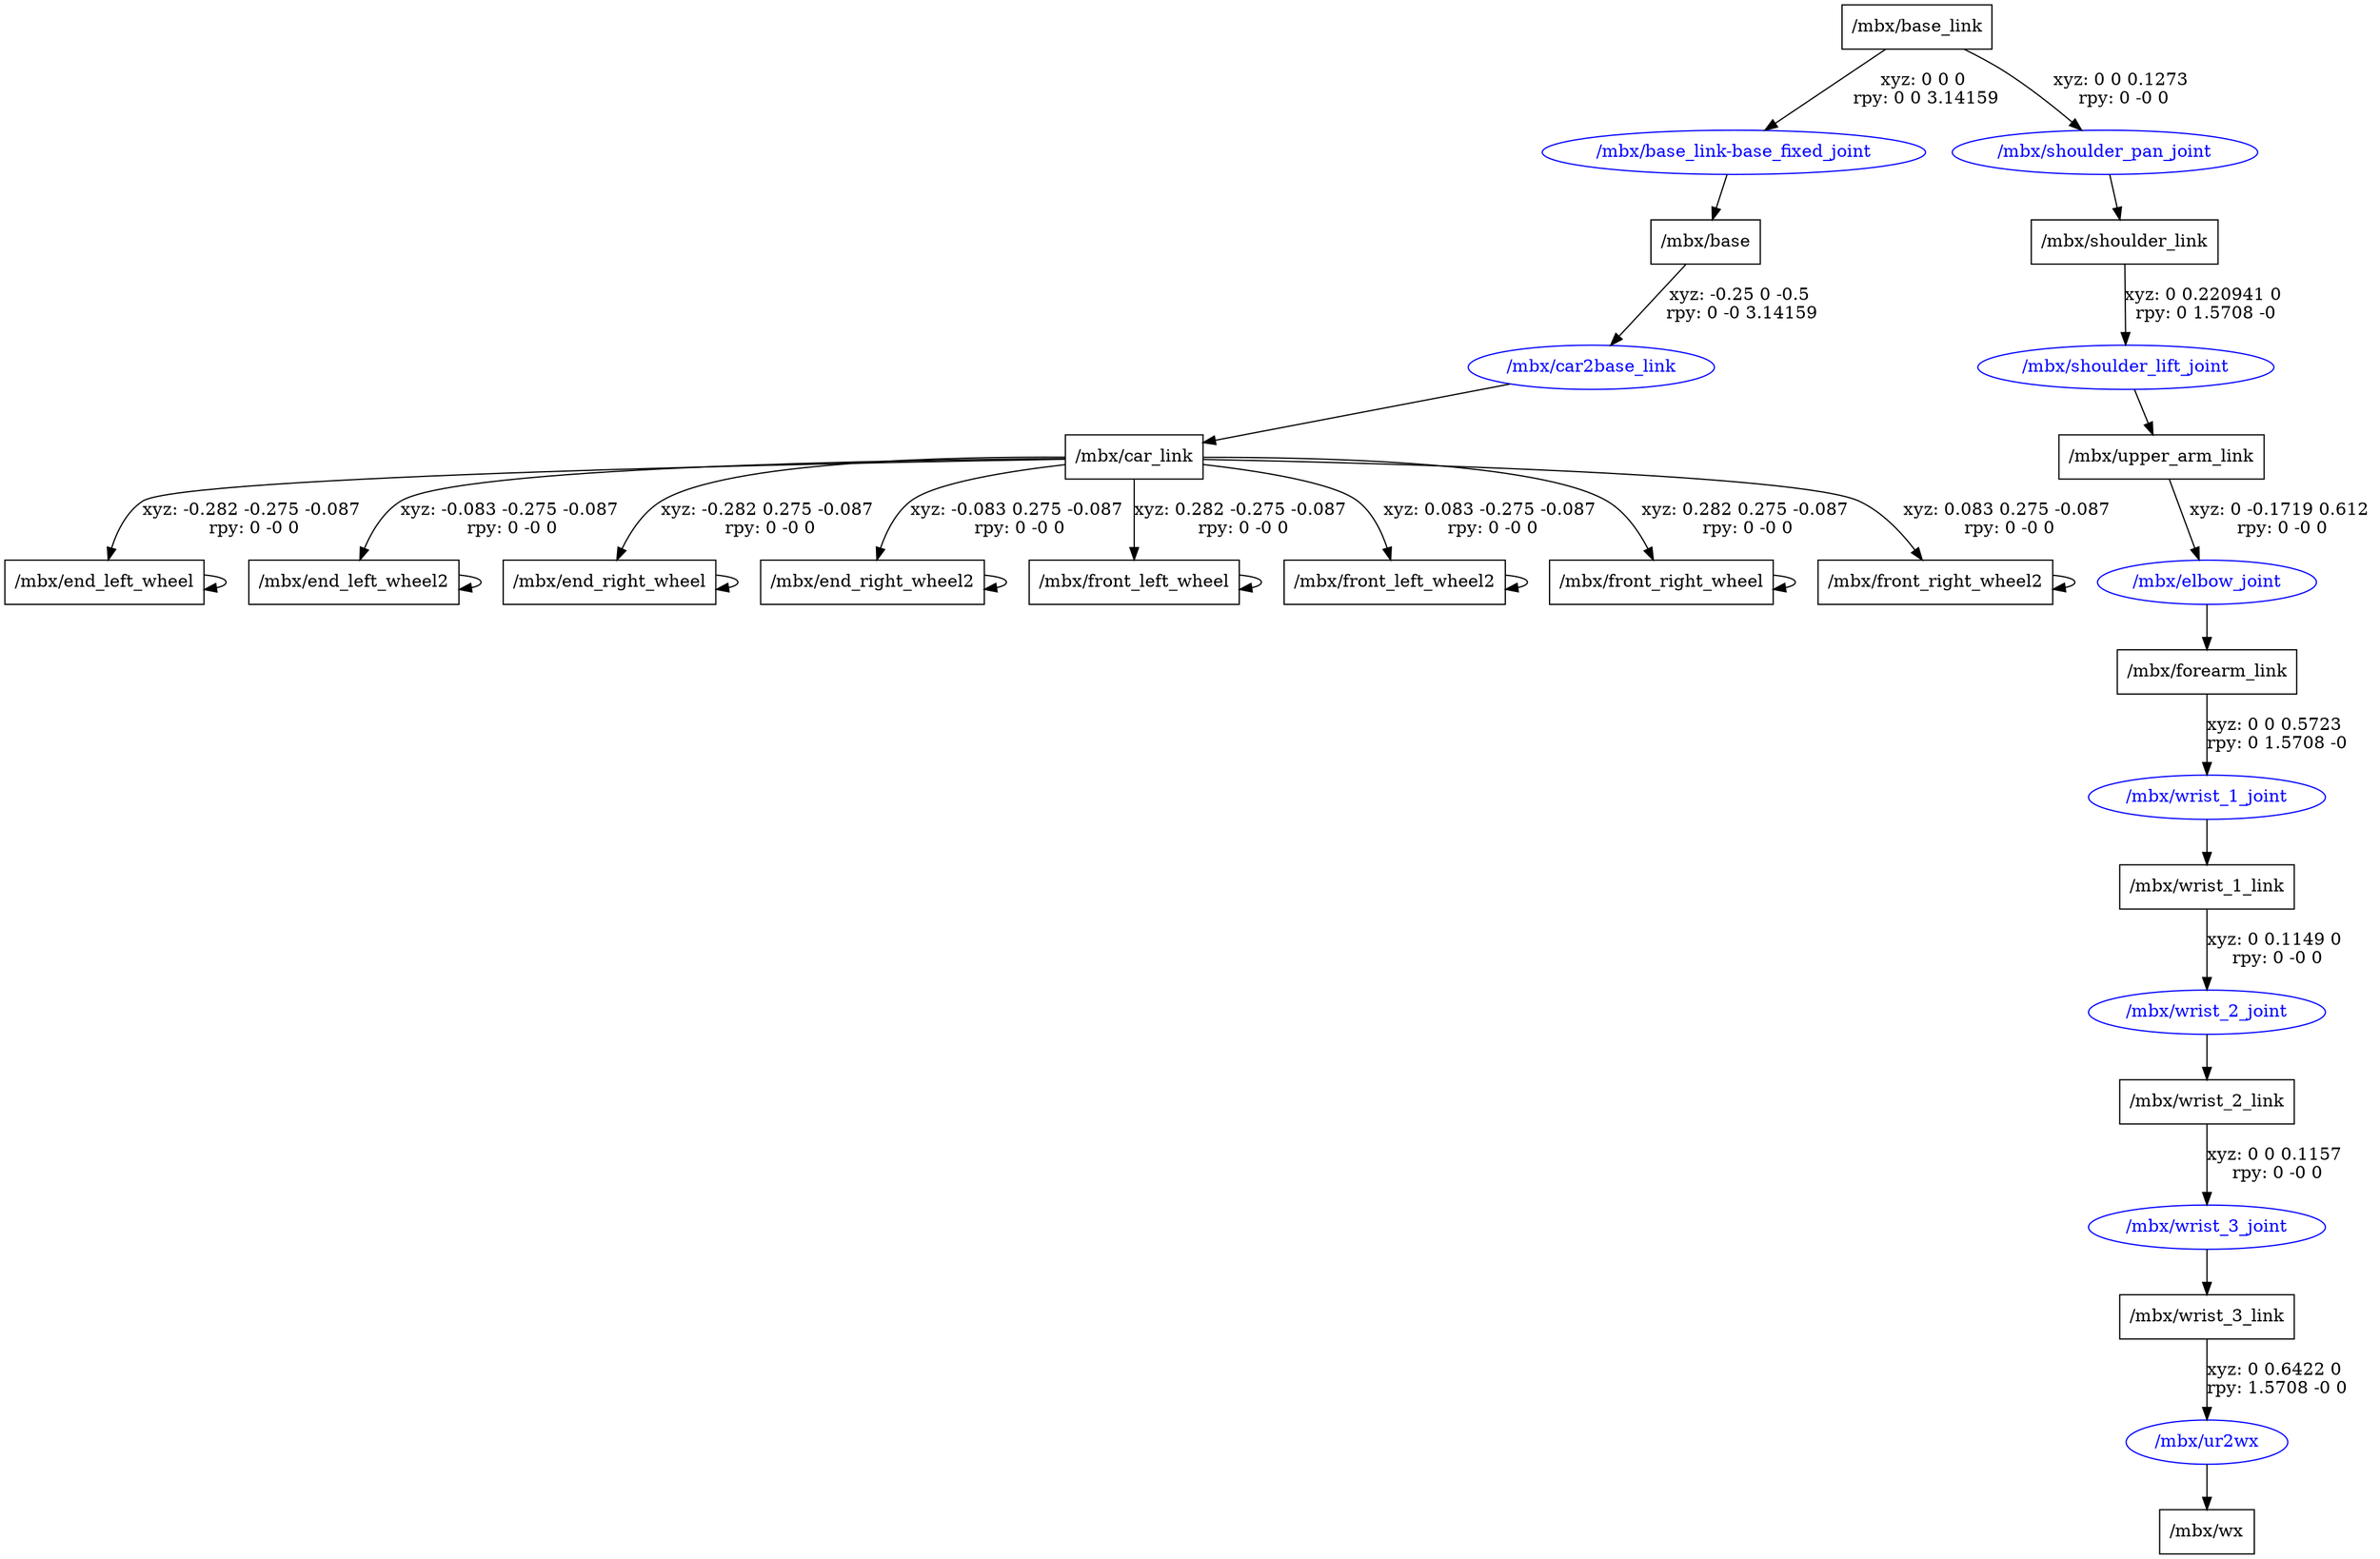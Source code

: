 digraph G {
node [shape=box];
"/mbx/base_link" [label="/mbx/base_link"];
"/mbx/base" [label="/mbx/base"];
"/mbx/car_link" [label="/mbx/car_link"];
"/mbx/end_left_wheel" [label="/mbx/end_left_wheel"];
"/mbx/end_left_wheel2" [label="/mbx/end_left_wheel2"];
"/mbx/end_right_wheel" [label="/mbx/end_right_wheel"];
"/mbx/end_right_wheel2" [label="/mbx/end_right_wheel2"];
"/mbx/front_left_wheel" [label="/mbx/front_left_wheel"];
"/mbx/front_left_wheel2" [label="/mbx/front_left_wheel2"];
"/mbx/front_right_wheel" [label="/mbx/front_right_wheel"];
"/mbx/front_right_wheel2" [label="/mbx/front_right_wheel2"];
"/mbx/shoulder_link" [label="/mbx/shoulder_link"];
"/mbx/upper_arm_link" [label="/mbx/upper_arm_link"];
"/mbx/forearm_link" [label="/mbx/forearm_link"];
"/mbx/wrist_1_link" [label="/mbx/wrist_1_link"];
"/mbx/wrist_2_link" [label="/mbx/wrist_2_link"];
"/mbx/wrist_3_link" [label="/mbx/wrist_3_link"];
"/mbx/wx" [label="/mbx/wx"];
node [shape=ellipse, color=blue, fontcolor=blue];
"/mbx/base_link" -> "/mbx/base_link-base_fixed_joint" [label="xyz: 0 0 0 \nrpy: 0 0 3.14159"]
"/mbx/base_link-base_fixed_joint" -> "/mbx/base"
"/mbx/base" -> "/mbx/car2base_link" [label="xyz: -0.25 0 -0.5 \nrpy: 0 -0 3.14159"]
"/mbx/car2base_link" -> "/mbx/car_link"
"/mbx/car_link" -> "/mbx/end_left_wheel" [label="xyz: -0.282 -0.275 -0.087 \nrpy: 0 -0 0"]
"/mbx/end_left_wheel" -> "/mbx/end_left_wheel"
"/mbx/car_link" -> "/mbx/end_left_wheel2" [label="xyz: -0.083 -0.275 -0.087 \nrpy: 0 -0 0"]
"/mbx/end_left_wheel2" -> "/mbx/end_left_wheel2"
"/mbx/car_link" -> "/mbx/end_right_wheel" [label="xyz: -0.282 0.275 -0.087 \nrpy: 0 -0 0"]
"/mbx/end_right_wheel" -> "/mbx/end_right_wheel"
"/mbx/car_link" -> "/mbx/end_right_wheel2" [label="xyz: -0.083 0.275 -0.087 \nrpy: 0 -0 0"]
"/mbx/end_right_wheel2" -> "/mbx/end_right_wheel2"
"/mbx/car_link" -> "/mbx/front_left_wheel" [label="xyz: 0.282 -0.275 -0.087 \nrpy: 0 -0 0"]
"/mbx/front_left_wheel" -> "/mbx/front_left_wheel"
"/mbx/car_link" -> "/mbx/front_left_wheel2" [label="xyz: 0.083 -0.275 -0.087 \nrpy: 0 -0 0"]
"/mbx/front_left_wheel2" -> "/mbx/front_left_wheel2"
"/mbx/car_link" -> "/mbx/front_right_wheel" [label="xyz: 0.282 0.275 -0.087 \nrpy: 0 -0 0"]
"/mbx/front_right_wheel" -> "/mbx/front_right_wheel"
"/mbx/car_link" -> "/mbx/front_right_wheel2" [label="xyz: 0.083 0.275 -0.087 \nrpy: 0 -0 0"]
"/mbx/front_right_wheel2" -> "/mbx/front_right_wheel2"
"/mbx/base_link" -> "/mbx/shoulder_pan_joint" [label="xyz: 0 0 0.1273 \nrpy: 0 -0 0"]
"/mbx/shoulder_pan_joint" -> "/mbx/shoulder_link"
"/mbx/shoulder_link" -> "/mbx/shoulder_lift_joint" [label="xyz: 0 0.220941 0 \nrpy: 0 1.5708 -0"]
"/mbx/shoulder_lift_joint" -> "/mbx/upper_arm_link"
"/mbx/upper_arm_link" -> "/mbx/elbow_joint" [label="xyz: 0 -0.1719 0.612 \nrpy: 0 -0 0"]
"/mbx/elbow_joint" -> "/mbx/forearm_link"
"/mbx/forearm_link" -> "/mbx/wrist_1_joint" [label="xyz: 0 0 0.5723 \nrpy: 0 1.5708 -0"]
"/mbx/wrist_1_joint" -> "/mbx/wrist_1_link"
"/mbx/wrist_1_link" -> "/mbx/wrist_2_joint" [label="xyz: 0 0.1149 0 \nrpy: 0 -0 0"]
"/mbx/wrist_2_joint" -> "/mbx/wrist_2_link"
"/mbx/wrist_2_link" -> "/mbx/wrist_3_joint" [label="xyz: 0 0 0.1157 \nrpy: 0 -0 0"]
"/mbx/wrist_3_joint" -> "/mbx/wrist_3_link"
"/mbx/wrist_3_link" -> "/mbx/ur2wx" [label="xyz: 0 0.6422 0 \nrpy: 1.5708 -0 0"]
"/mbx/ur2wx" -> "/mbx/wx"
}
